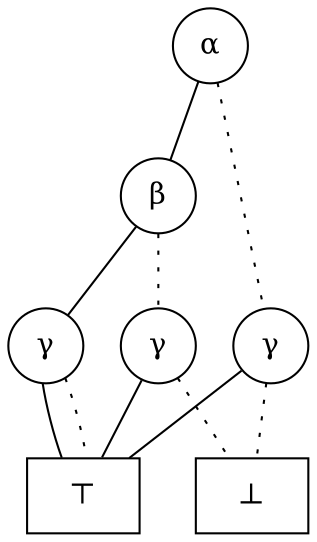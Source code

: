 graph example1 {
	alpha [shape=circle,label="&alpha;"];
	beta [shape=circle,label="&beta;"];
	gamma1 [shape=circle,label="&gamma;"];
	gamma2 [shape=circle,label="&gamma;"];
	gamma3 [shape=circle,label="&gamma;"];
	top [shape=box,label="&#8868;"];
	bot [shape=box,label="&#8869;"];
	alpha -- beta;
	alpha -- gamma3 [style=dotted];
	beta -- gamma1;
	beta -- gamma2 [style=dotted];
	gamma1 -- top;
	gamma1 -- top [style=dotted];
	gamma2 -- top;
	gamma2 -- bot [style=dotted];
	gamma3 -- top;
	gamma3 -- bot [style=dotted];
}
	
	